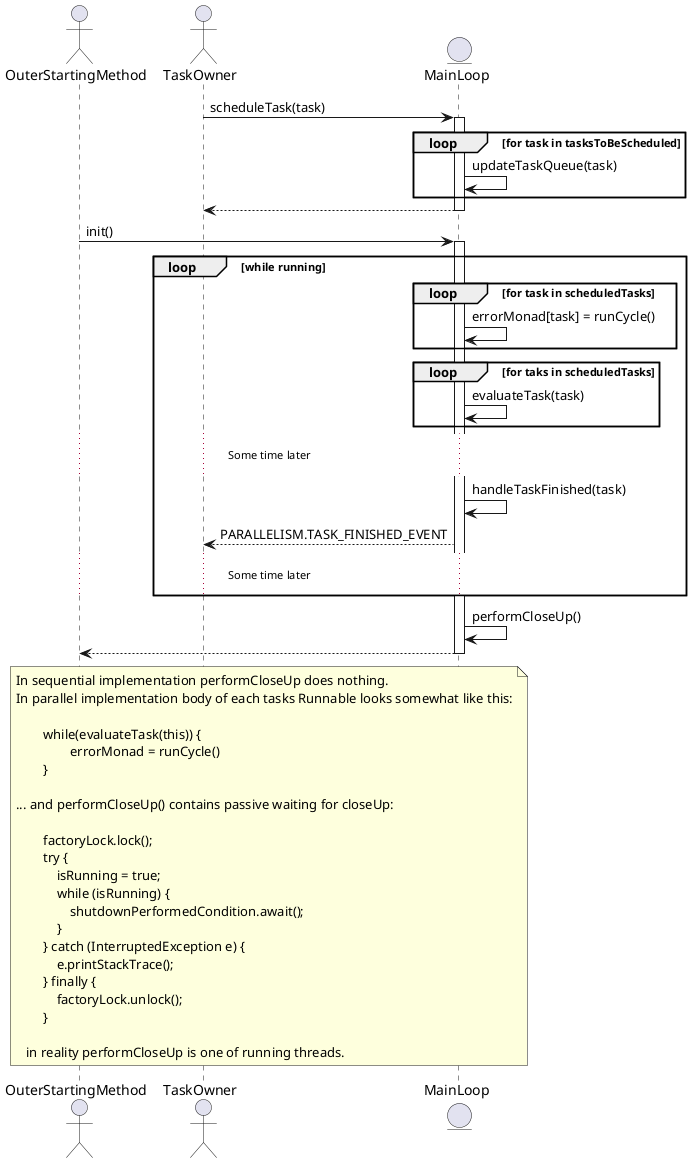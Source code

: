 @startuml

actor OuterStartingMethod
actor TaskOwner
entity MainLoop

TaskOwner -> MainLoop: scheduleTask(task)
activate MainLoop
	loop for task in tasksToBeScheduled
		MainLoop -> MainLoop: updateTaskQueue(task)
	end
	MainLoop --> TaskOwner
deactivate MainLoop
OuterStartingMethod -> MainLoop: init()
activate MainLoop
	loop while running
		loop for task in scheduledTasks
			MainLoop -> MainLoop: errorMonad[task] = runCycle()
		end
		loop for taks in scheduledTasks
			MainLoop -> MainLoop: evaluateTask(task)
		end

		... Some time later ...

		MainLoop -> MainLoop: handleTaskFinished(task)
		MainLoop --> TaskOwner: PARALLELISM.TASK_FINISHED_EVENT

		... Some time later ...

	end
	MainLoop -> MainLoop: performCloseUp()
	MainLoop --> OuterStartingMethod
deactivate MainLoop

note over OuterStartingMethod, MainLoop
	In sequential implementation performCloseUp does nothing.
	In parallel implementation body of each tasks Runnable looks somewhat like this:

		while(evaluateTask(this)) {
			errorMonad = runCycle()
		}

	... and performCloseUp() contains passive waiting for closeUp:

		factoryLock.lock();
	        try {
	            isRunning = true;
	            while (isRunning) {
	                shutdownPerformedCondition.await();
	            }
	        } catch (InterruptedException e) {
	            e.printStackTrace();
	        } finally {
	            factoryLock.unlock();
	        }

    in reality performCloseUp is one of running threads.
end note

@enduml